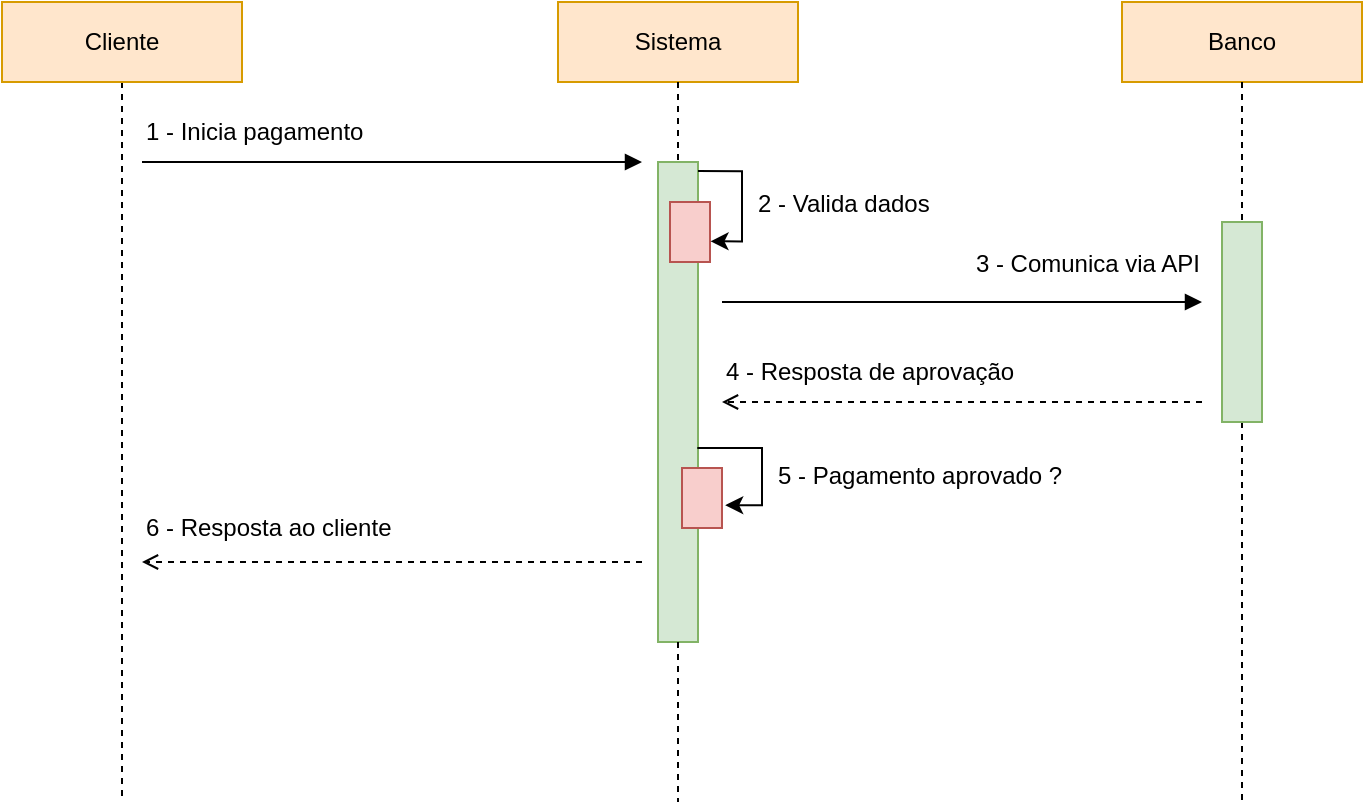 <mxfile version="22.0.2" type="device">
  <diagram name="Página-1" id="HFTGjn9ehdENe-Jf3t2O">
    <mxGraphModel dx="733" dy="443" grid="1" gridSize="10" guides="1" tooltips="1" connect="1" arrows="1" fold="1" page="1" pageScale="1" pageWidth="827" pageHeight="1169" math="0" shadow="0">
      <root>
        <mxCell id="0" />
        <mxCell id="1" parent="0" />
        <mxCell id="MjUtiEL_zRk6QpcERyZ5-23" style="edgeStyle=orthogonalEdgeStyle;rounded=0;orthogonalLoop=1;jettySize=auto;html=1;endArrow=none;endFill=0;dashed=1;exitX=0.5;exitY=1;exitDx=0;exitDy=0;" edge="1" parent="1" source="MjUtiEL_zRk6QpcERyZ5-1">
          <mxGeometry relative="1" as="geometry">
            <mxPoint x="140" y="480" as="targetPoint" />
            <mxPoint x="140" y="200" as="sourcePoint" />
          </mxGeometry>
        </mxCell>
        <mxCell id="MjUtiEL_zRk6QpcERyZ5-1" value="Cliente" style="rounded=0;whiteSpace=wrap;html=1;fillColor=#ffe6cc;strokeColor=#d79b00;" vertex="1" parent="1">
          <mxGeometry x="80" y="80" width="120" height="40" as="geometry" />
        </mxCell>
        <mxCell id="MjUtiEL_zRk6QpcERyZ5-3" value="Sistema" style="rounded=0;whiteSpace=wrap;html=1;fillColor=#ffe6cc;strokeColor=#d79b00;" vertex="1" parent="1">
          <mxGeometry x="358" y="80" width="120" height="40" as="geometry" />
        </mxCell>
        <mxCell id="MjUtiEL_zRk6QpcERyZ5-17" style="edgeStyle=orthogonalEdgeStyle;rounded=0;orthogonalLoop=1;jettySize=auto;html=1;dashed=1;endArrow=none;endFill=0;" edge="1" parent="1" source="MjUtiEL_zRk6QpcERyZ5-25">
          <mxGeometry relative="1" as="geometry">
            <mxPoint x="700" y="480" as="targetPoint" />
          </mxGeometry>
        </mxCell>
        <mxCell id="MjUtiEL_zRk6QpcERyZ5-5" value="Banco" style="rounded=0;whiteSpace=wrap;html=1;fillColor=#ffe6cc;strokeColor=#d79b00;" vertex="1" parent="1">
          <mxGeometry x="640" y="80" width="120" height="40" as="geometry" />
        </mxCell>
        <mxCell id="MjUtiEL_zRk6QpcERyZ5-19" value="" style="edgeStyle=orthogonalEdgeStyle;rounded=0;orthogonalLoop=1;jettySize=auto;html=1;dashed=1;endArrow=none;endFill=0;" edge="1" parent="1" source="MjUtiEL_zRk6QpcERyZ5-3" target="MjUtiEL_zRk6QpcERyZ5-18">
          <mxGeometry relative="1" as="geometry">
            <mxPoint x="418" y="681" as="targetPoint" />
            <mxPoint x="418" y="120" as="sourcePoint" />
          </mxGeometry>
        </mxCell>
        <mxCell id="MjUtiEL_zRk6QpcERyZ5-18" value="" style="rounded=0;whiteSpace=wrap;html=1;fillColor=#d5e8d4;strokeColor=#82b366;" vertex="1" parent="1">
          <mxGeometry x="408" y="160" width="20" height="240" as="geometry" />
        </mxCell>
        <mxCell id="MjUtiEL_zRk6QpcERyZ5-26" value="" style="edgeStyle=orthogonalEdgeStyle;rounded=0;orthogonalLoop=1;jettySize=auto;html=1;dashed=1;endArrow=none;endFill=0;" edge="1" parent="1" source="MjUtiEL_zRk6QpcERyZ5-5" target="MjUtiEL_zRk6QpcERyZ5-25">
          <mxGeometry relative="1" as="geometry">
            <mxPoint x="700" y="682" as="targetPoint" />
            <mxPoint x="700" y="120" as="sourcePoint" />
          </mxGeometry>
        </mxCell>
        <mxCell id="MjUtiEL_zRk6QpcERyZ5-25" value="" style="rounded=0;whiteSpace=wrap;html=1;fillColor=#d5e8d4;strokeColor=#82b366;" vertex="1" parent="1">
          <mxGeometry x="690" y="190" width="20" height="100" as="geometry" />
        </mxCell>
        <mxCell id="MjUtiEL_zRk6QpcERyZ5-36" value="" style="endArrow=block;html=1;rounded=0;endFill=1;" edge="1" parent="1">
          <mxGeometry width="50" height="50" relative="1" as="geometry">
            <mxPoint x="150" y="160" as="sourcePoint" />
            <mxPoint x="400" y="160" as="targetPoint" />
          </mxGeometry>
        </mxCell>
        <mxCell id="MjUtiEL_zRk6QpcERyZ5-37" value="" style="endArrow=block;html=1;rounded=0;endFill=1;" edge="1" parent="1">
          <mxGeometry width="50" height="50" relative="1" as="geometry">
            <mxPoint x="440" y="230" as="sourcePoint" />
            <mxPoint x="680" y="230" as="targetPoint" />
          </mxGeometry>
        </mxCell>
        <mxCell id="MjUtiEL_zRk6QpcERyZ5-40" value="1 - Inicia pagamento" style="text;html=1;align=left;verticalAlign=middle;resizable=0;points=[];autosize=1;strokeColor=none;fillColor=none;" vertex="1" parent="1">
          <mxGeometry x="150" y="130" width="130" height="30" as="geometry" />
        </mxCell>
        <mxCell id="MjUtiEL_zRk6QpcERyZ5-41" value="3 - Comunica via API" style="text;html=1;align=right;verticalAlign=middle;resizable=0;points=[];autosize=1;strokeColor=none;fillColor=none;" vertex="1" parent="1">
          <mxGeometry x="540" y="196" width="140" height="30" as="geometry" />
        </mxCell>
        <mxCell id="MjUtiEL_zRk6QpcERyZ5-42" value="4 - Resposta de aprovação" style="text;html=1;align=left;verticalAlign=middle;resizable=0;points=[];autosize=1;strokeColor=none;fillColor=none;" vertex="1" parent="1">
          <mxGeometry x="440" y="250" width="170" height="30" as="geometry" />
        </mxCell>
        <mxCell id="MjUtiEL_zRk6QpcERyZ5-46" value="" style="edgeStyle=orthogonalEdgeStyle;rounded=0;orthogonalLoop=1;jettySize=auto;html=1;dashed=1;endArrow=none;endFill=0;" edge="1" parent="1" source="MjUtiEL_zRk6QpcERyZ5-18">
          <mxGeometry relative="1" as="geometry">
            <mxPoint x="418" y="480" as="targetPoint" />
            <mxPoint x="418" y="250" as="sourcePoint" />
          </mxGeometry>
        </mxCell>
        <mxCell id="MjUtiEL_zRk6QpcERyZ5-48" value="" style="endArrow=open;html=1;rounded=0;endFill=0;dashed=1;" edge="1" parent="1">
          <mxGeometry width="50" height="50" relative="1" as="geometry">
            <mxPoint x="400" y="360" as="sourcePoint" />
            <mxPoint x="150" y="360" as="targetPoint" />
          </mxGeometry>
        </mxCell>
        <mxCell id="MjUtiEL_zRk6QpcERyZ5-49" value="" style="rounded=0;whiteSpace=wrap;html=1;fillColor=#f8cecc;strokeColor=#b85450;" vertex="1" parent="1">
          <mxGeometry x="414" y="180" width="20" height="30" as="geometry" />
        </mxCell>
        <mxCell id="MjUtiEL_zRk6QpcERyZ5-51" style="edgeStyle=orthogonalEdgeStyle;rounded=0;orthogonalLoop=1;jettySize=auto;html=1;exitX=1;exitY=0.019;exitDx=0;exitDy=0;exitPerimeter=0;entryX=1.013;entryY=0.655;entryDx=0;entryDy=0;entryPerimeter=0;" edge="1" parent="1" source="MjUtiEL_zRk6QpcERyZ5-18" target="MjUtiEL_zRk6QpcERyZ5-49">
          <mxGeometry relative="1" as="geometry">
            <mxPoint x="440" y="200" as="targetPoint" />
            <Array as="points">
              <mxPoint x="450" y="165" />
              <mxPoint x="450" y="200" />
            </Array>
          </mxGeometry>
        </mxCell>
        <mxCell id="MjUtiEL_zRk6QpcERyZ5-53" value="2 - Valida dados" style="text;html=1;align=left;verticalAlign=middle;resizable=0;points=[];autosize=1;strokeColor=none;fillColor=none;" vertex="1" parent="1">
          <mxGeometry x="456" y="166" width="110" height="30" as="geometry" />
        </mxCell>
        <mxCell id="MjUtiEL_zRk6QpcERyZ5-54" value="" style="endArrow=open;html=1;rounded=0;endFill=0;dashed=1;" edge="1" parent="1">
          <mxGeometry width="50" height="50" relative="1" as="geometry">
            <mxPoint x="680" y="280" as="sourcePoint" />
            <mxPoint x="440" y="280" as="targetPoint" />
          </mxGeometry>
        </mxCell>
        <mxCell id="MjUtiEL_zRk6QpcERyZ5-56" style="edgeStyle=orthogonalEdgeStyle;rounded=0;orthogonalLoop=1;jettySize=auto;html=1;entryX=1.08;entryY=0.62;entryDx=0;entryDy=0;entryPerimeter=0;exitX=0.983;exitY=0.596;exitDx=0;exitDy=0;exitPerimeter=0;" edge="1" parent="1" source="MjUtiEL_zRk6QpcERyZ5-18" target="MjUtiEL_zRk6QpcERyZ5-55">
          <mxGeometry relative="1" as="geometry">
            <mxPoint x="430" y="303" as="sourcePoint" />
            <mxPoint x="430" y="363" as="targetPoint" />
            <Array as="points">
              <mxPoint x="460" y="303" />
              <mxPoint x="460" y="332" />
            </Array>
          </mxGeometry>
        </mxCell>
        <mxCell id="MjUtiEL_zRk6QpcERyZ5-55" value="" style="rounded=0;whiteSpace=wrap;html=1;fillColor=#f8cecc;strokeColor=#b85450;" vertex="1" parent="1">
          <mxGeometry x="420" y="313" width="20" height="30" as="geometry" />
        </mxCell>
        <mxCell id="MjUtiEL_zRk6QpcERyZ5-57" value="5 - Pagamento aprovado ?" style="text;html=1;align=left;verticalAlign=middle;resizable=0;points=[];autosize=1;strokeColor=none;fillColor=none;" vertex="1" parent="1">
          <mxGeometry x="466" y="302" width="170" height="30" as="geometry" />
        </mxCell>
        <mxCell id="MjUtiEL_zRk6QpcERyZ5-58" value="6 - Resposta ao cliente" style="text;html=1;align=left;verticalAlign=middle;resizable=0;points=[];autosize=1;strokeColor=none;fillColor=none;" vertex="1" parent="1">
          <mxGeometry x="150" y="328" width="150" height="30" as="geometry" />
        </mxCell>
      </root>
    </mxGraphModel>
  </diagram>
</mxfile>
